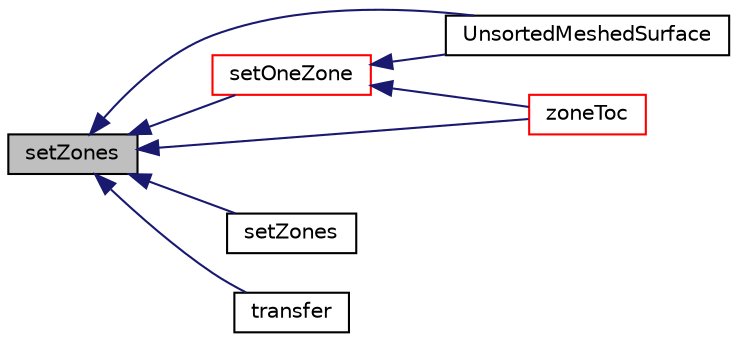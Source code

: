 digraph "setZones"
{
  bgcolor="transparent";
  edge [fontname="Helvetica",fontsize="10",labelfontname="Helvetica",labelfontsize="10"];
  node [fontname="Helvetica",fontsize="10",shape=record];
  rankdir="LR";
  Node1 [label="setZones",height=0.2,width=0.4,color="black", fillcolor="grey75", style="filled", fontcolor="black"];
  Node1 -> Node2 [dir="back",color="midnightblue",fontsize="10",style="solid",fontname="Helvetica"];
  Node2 [label="setOneZone",height=0.2,width=0.4,color="red",URL="$a02761.html#ac3e3a7ff9ebdca3a97b5ab39b764759c",tooltip="Set zones to 0 and set a single zone. "];
  Node2 -> Node3 [dir="back",color="midnightblue",fontsize="10",style="solid",fontname="Helvetica"];
  Node3 [label="UnsortedMeshedSurface",height=0.2,width=0.4,color="black",URL="$a02761.html#a53284588249a8c4c3917645fe6783eb5",tooltip="Construct by transferring points, faces. "];
  Node2 -> Node4 [dir="back",color="midnightblue",fontsize="10",style="solid",fontname="Helvetica"];
  Node4 [label="zoneToc",height=0.2,width=0.4,color="red",URL="$a02761.html#a21923b04f7adbbfb5d40f37e13ea1f22",tooltip="Return const access to the zone table-of-contents. "];
  Node1 -> Node5 [dir="back",color="midnightblue",fontsize="10",style="solid",fontname="Helvetica"];
  Node5 [label="setZones",height=0.2,width=0.4,color="black",URL="$a02761.html#a3bb7accaaf7503f6fd856c47bae7b3a2",tooltip="Set zone ids and zones. "];
  Node1 -> Node6 [dir="back",color="midnightblue",fontsize="10",style="solid",fontname="Helvetica"];
  Node6 [label="transfer",height=0.2,width=0.4,color="black",URL="$a02761.html#a7840b609cb34e6f39858cf3e86324263",tooltip="Transfer the contents of the argument and annul the argument. "];
  Node1 -> Node3 [dir="back",color="midnightblue",fontsize="10",style="solid",fontname="Helvetica"];
  Node1 -> Node4 [dir="back",color="midnightblue",fontsize="10",style="solid",fontname="Helvetica"];
}
